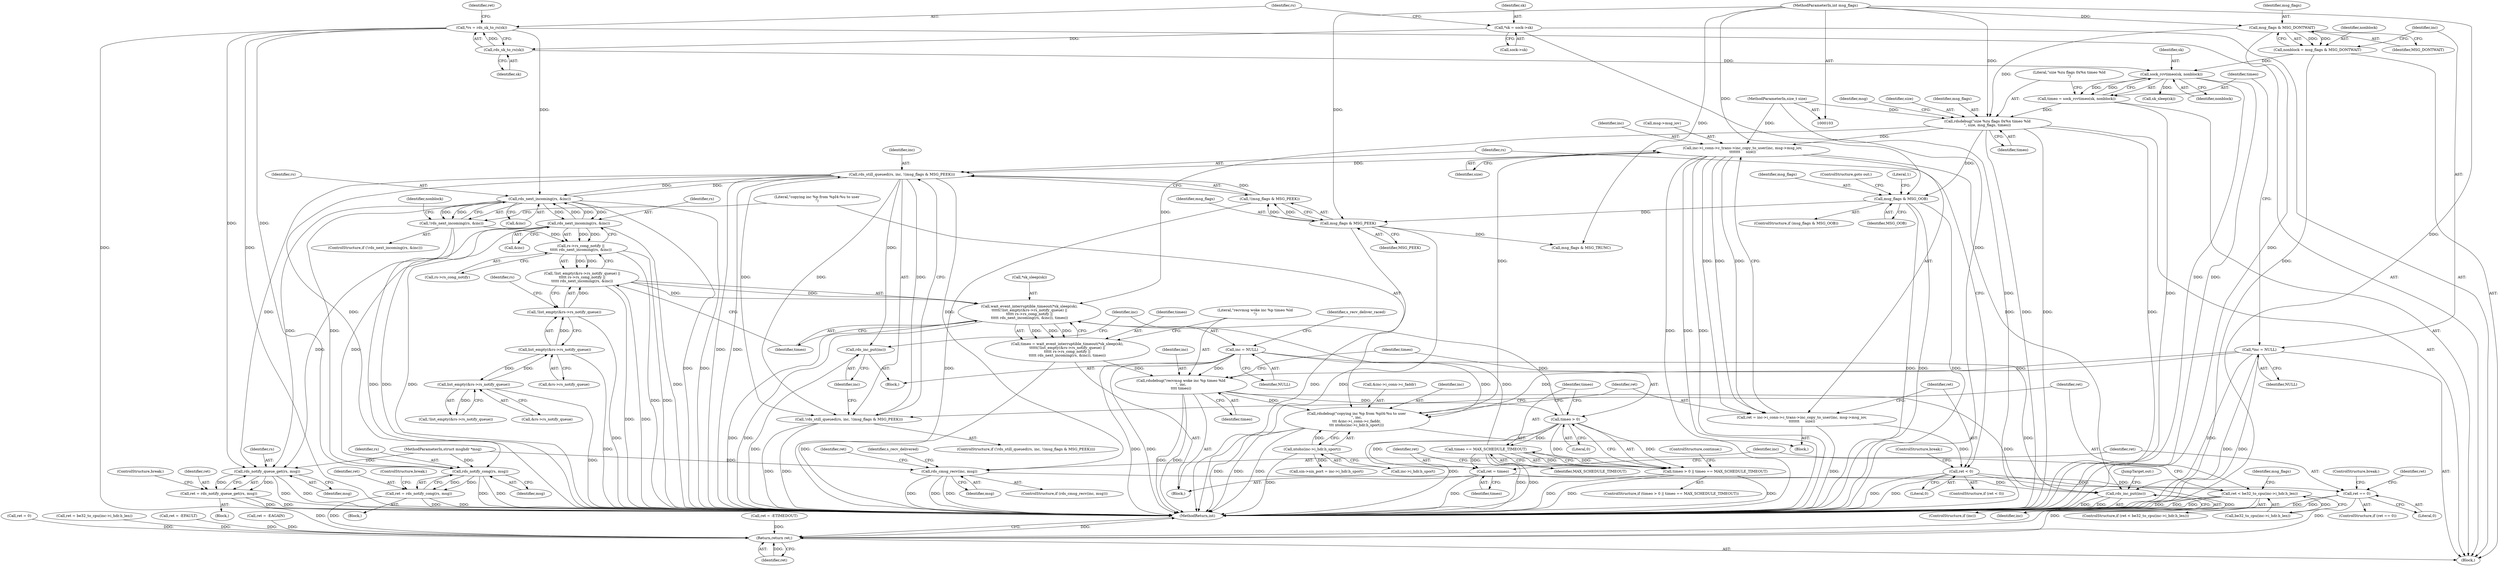 digraph "0_linux_06b6a1cf6e776426766298d055bb3991957d90a7@API" {
"1000264" [label="(Call,inc->i_conn->c_trans->inc_copy_to_user(inc, msg->msg_iov,\n\t\t\t\t\t\t\t     size))"];
"1000247" [label="(Call,rdsdebug(\"copying inc %p from %pI4:%u to user\n\", inc,\n\t\t\t &inc->i_conn->c_faddr,\n\t\t\t ntohs(inc->i_hdr.h_sport)))"];
"1000134" [label="(Call,*inc = NULL)"];
"1000287" [label="(Call,inc = NULL)"];
"1000222" [label="(Call,rdsdebug(\"recvmsg woke inc %p timeo %ld\n\", inc,\n\t\t\t\t timeo))"];
"1000200" [label="(Call,timeo = wait_event_interruptible_timeout(*sk_sleep(sk),\n\t\t\t\t\t(!list_empty(&rs->rs_notify_queue) ||\n\t\t\t\t\t rs->rs_cong_notify ||\n\t\t\t\t\t rds_next_incoming(rs, &inc)), timeo))"];
"1000202" [label="(Call,wait_event_interruptible_timeout(*sk_sleep(sk),\n\t\t\t\t\t(!list_empty(&rs->rs_notify_queue) ||\n\t\t\t\t\t rs->rs_cong_notify ||\n\t\t\t\t\t rds_next_incoming(rs, &inc)), timeo))"];
"1000206" [label="(Call,!list_empty(&rs->rs_notify_queue) ||\n\t\t\t\t\t rs->rs_cong_notify ||\n\t\t\t\t\t rds_next_incoming(rs, &inc))"];
"1000207" [label="(Call,!list_empty(&rs->rs_notify_queue))"];
"1000208" [label="(Call,list_empty(&rs->rs_notify_queue))"];
"1000162" [label="(Call,list_empty(&rs->rs_notify_queue))"];
"1000213" [label="(Call,rs->rs_cong_notify ||\n\t\t\t\t\t rds_next_incoming(rs, &inc))"];
"1000217" [label="(Call,rds_next_incoming(rs, &inc))"];
"1000187" [label="(Call,rds_next_incoming(rs, &inc))"];
"1000117" [label="(Call,*rs = rds_sk_to_rs(sk))"];
"1000119" [label="(Call,rds_sk_to_rs(sk))"];
"1000111" [label="(Call,*sk = sock->sk)"];
"1000277" [label="(Call,rds_still_queued(rs, inc, !(msg_flags & MSG_PEEK)))"];
"1000264" [label="(Call,inc->i_conn->c_trans->inc_copy_to_user(inc, msg->msg_iov,\n\t\t\t\t\t\t\t     size))"];
"1000142" [label="(Call,rdsdebug(\"size %zu flags 0x%x timeo %ld\n\", size, msg_flags, timeo))"];
"1000107" [label="(MethodParameterIn,size_t size)"];
"1000129" [label="(Call,msg_flags & MSG_DONTWAIT)"];
"1000108" [label="(MethodParameterIn,int msg_flags)"];
"1000137" [label="(Call,timeo = sock_rcvtimeo(sk, nonblock))"];
"1000139" [label="(Call,sock_rcvtimeo(sk, nonblock))"];
"1000127" [label="(Call,nonblock = msg_flags & MSG_DONTWAIT)"];
"1000280" [label="(Call,!(msg_flags & MSG_PEEK))"];
"1000281" [label="(Call,msg_flags & MSG_PEEK)"];
"1000153" [label="(Call,msg_flags & MSG_OOB)"];
"1000186" [label="(Call,!rds_next_incoming(rs, &inc))"];
"1000228" [label="(Call,timeo > 0)"];
"1000231" [label="(Call,timeo == MAX_SCHEDULE_TIMEOUT)"];
"1000256" [label="(Call,ntohs(inc->i_hdr.h_sport))"];
"1000262" [label="(Call,ret = inc->i_conn->c_trans->inc_copy_to_user(inc, msg->msg_iov,\n\t\t\t\t\t\t\t     size))"];
"1000271" [label="(Call,ret < 0)"];
"1000294" [label="(Call,ret < be32_to_cpu(inc->i_hdr.h_len))"];
"1000387" [label="(Return,return ret;)"];
"1000170" [label="(Call,rds_notify_queue_get(rs, msg))"];
"1000168" [label="(Call,ret = rds_notify_queue_get(rs, msg))"];
"1000181" [label="(Call,rds_notify_cong(rs, msg))"];
"1000179" [label="(Call,ret = rds_notify_cong(rs, msg))"];
"1000227" [label="(Call,timeo > 0 || timeo == MAX_SCHEDULE_TIMEOUT)"];
"1000235" [label="(Call,ret = timeo)"];
"1000239" [label="(Call,ret == 0)"];
"1000384" [label="(Call,rds_inc_put(inc))"];
"1000276" [label="(Call,!rds_still_queued(rs, inc, !(msg_flags & MSG_PEEK)))"];
"1000285" [label="(Call,rds_inc_put(inc))"];
"1000321" [label="(Call,rds_cmsg_recv(inc, msg))"];
"1000195" [label="(Call,ret = -EAGAIN)"];
"1000204" [label="(Call,sk_sleep(sk))"];
"1000225" [label="(Identifier,timeo)"];
"1000276" [label="(Call,!rds_still_queued(rs, inc, !(msg_flags & MSG_PEEK)))"];
"1000382" [label="(ControlStructure,if (inc))"];
"1000172" [label="(Identifier,msg)"];
"1000281" [label="(Call,msg_flags & MSG_PEEK)"];
"1000113" [label="(Call,sock->sk)"];
"1000178" [label="(Block,)"];
"1000270" [label="(ControlStructure,if (ret < 0))"];
"1000234" [label="(ControlStructure,continue;)"];
"1000130" [label="(Identifier,msg_flags)"];
"1000180" [label="(Identifier,ret)"];
"1000162" [label="(Call,list_empty(&rs->rs_notify_queue))"];
"1000248" [label="(Literal,\"copying inc %p from %pI4:%u to user\n\")"];
"1000242" [label="(Call,ret = -ETIMEDOUT)"];
"1000219" [label="(Call,&inc)"];
"1000271" [label="(Call,ret < 0)"];
"1000215" [label="(Identifier,rs)"];
"1000131" [label="(Identifier,MSG_DONTWAIT)"];
"1000137" [label="(Call,timeo = sock_rcvtimeo(sk, nonblock))"];
"1000263" [label="(Identifier,ret)"];
"1000280" [label="(Call,!(msg_flags & MSG_PEEK))"];
"1000388" [label="(Identifier,ret)"];
"1000188" [label="(Identifier,rs)"];
"1000181" [label="(Call,rds_notify_cong(rs, msg))"];
"1000321" [label="(Call,rds_cmsg_recv(inc, msg))"];
"1000262" [label="(Call,ret = inc->i_conn->c_trans->inc_copy_to_user(inc, msg->msg_iov,\n\t\t\t\t\t\t\t     size))"];
"1000256" [label="(Call,ntohs(inc->i_hdr.h_sport))"];
"1000384" [label="(Call,rds_inc_put(inc))"];
"1000226" [label="(ControlStructure,if (timeo > 0 || timeo == MAX_SCHEDULE_TIMEOUT))"];
"1000285" [label="(Call,rds_inc_put(inc))"];
"1000275" [label="(ControlStructure,if (!rds_still_queued(rs, inc, !(msg_flags & MSG_PEEK))))"];
"1000224" [label="(Identifier,inc)"];
"1000154" [label="(Identifier,msg_flags)"];
"1000182" [label="(Identifier,rs)"];
"1000320" [label="(ControlStructure,if (rds_cmsg_recv(inc, msg)))"];
"1000152" [label="(ControlStructure,if (msg_flags & MSG_OOB))"];
"1000246" [label="(ControlStructure,break;)"];
"1000387" [label="(Return,return ret;)"];
"1000243" [label="(Identifier,ret)"];
"1000240" [label="(Identifier,ret)"];
"1000331" [label="(Identifier,s_recv_delivered)"];
"1000247" [label="(Call,rdsdebug(\"copying inc %p from %pI4:%u to user\n\", inc,\n\t\t\t &inc->i_conn->c_faddr,\n\t\t\t ntohs(inc->i_hdr.h_sport)))"];
"1000207" [label="(Call,!list_empty(&rs->rs_notify_queue))"];
"1000279" [label="(Identifier,inc)"];
"1000222" [label="(Call,rdsdebug(\"recvmsg woke inc %p timeo %ld\n\", inc,\n\t\t\t\t timeo))"];
"1000289" [label="(Identifier,NULL)"];
"1000193" [label="(Identifier,nonblock)"];
"1000107" [label="(MethodParameterIn,size_t size)"];
"1000239" [label="(Call,ret == 0)"];
"1000326" [label="(Identifier,ret)"];
"1000145" [label="(Identifier,msg_flags)"];
"1000106" [label="(MethodParameterIn,struct msghdr *msg)"];
"1000146" [label="(Identifier,timeo)"];
"1000168" [label="(Call,ret = rds_notify_queue_get(rs, msg))"];
"1000161" [label="(Call,!list_empty(&rs->rs_notify_queue))"];
"1000304" [label="(Call,msg_flags & MSG_TRUNC)"];
"1000286" [label="(Identifier,inc)"];
"1000156" [label="(ControlStructure,goto out;)"];
"1000111" [label="(Call,*sk = sock->sk)"];
"1000269" [label="(Identifier,size)"];
"1000227" [label="(Call,timeo > 0 || timeo == MAX_SCHEDULE_TIMEOUT)"];
"1000273" [label="(Literal,0)"];
"1000149" [label="(Identifier,msg)"];
"1000139" [label="(Call,sock_rcvtimeo(sk, nonblock))"];
"1000163" [label="(Call,&rs->rs_notify_queue)"];
"1000155" [label="(Identifier,MSG_OOB)"];
"1000108" [label="(MethodParameterIn,int msg_flags)"];
"1000250" [label="(Call,&inc->i_conn->c_faddr)"];
"1000203" [label="(Call,*sk_sleep(sk))"];
"1000191" [label="(Block,)"];
"1000295" [label="(Identifier,ret)"];
"1000278" [label="(Identifier,rs)"];
"1000206" [label="(Call,!list_empty(&rs->rs_notify_queue) ||\n\t\t\t\t\t rs->rs_cong_notify ||\n\t\t\t\t\t rds_next_incoming(rs, &inc))"];
"1000153" [label="(Call,msg_flags & MSG_OOB)"];
"1000228" [label="(Call,timeo > 0)"];
"1000236" [label="(Identifier,ret)"];
"1000277" [label="(Call,rds_still_queued(rs, inc, !(msg_flags & MSG_PEEK)))"];
"1000230" [label="(Literal,0)"];
"1000187" [label="(Call,rds_next_incoming(rs, &inc))"];
"1000124" [label="(Identifier,ret)"];
"1000233" [label="(Identifier,MAX_SCHEDULE_TIMEOUT)"];
"1000294" [label="(Call,ret < be32_to_cpu(inc->i_hdr.h_len))"];
"1000282" [label="(Identifier,msg_flags)"];
"1000158" [label="(Literal,1)"];
"1000305" [label="(Identifier,msg_flags)"];
"1000232" [label="(Identifier,timeo)"];
"1000112" [label="(Identifier,sk)"];
"1000218" [label="(Identifier,rs)"];
"1000274" [label="(ControlStructure,break;)"];
"1000221" [label="(Identifier,timeo)"];
"1000140" [label="(Identifier,sk)"];
"1000171" [label="(Identifier,rs)"];
"1000266" [label="(Call,msg->msg_iov)"];
"1000235" [label="(Call,ret = timeo)"];
"1000325" [label="(Call,ret = -EFAULT)"];
"1000129" [label="(Call,msg_flags & MSG_DONTWAIT)"];
"1000238" [label="(ControlStructure,if (ret == 0))"];
"1000135" [label="(Identifier,inc)"];
"1000118" [label="(Identifier,rs)"];
"1000200" [label="(Call,timeo = wait_event_interruptible_timeout(*sk_sleep(sk),\n\t\t\t\t\t(!list_empty(&rs->rs_notify_queue) ||\n\t\t\t\t\t rs->rs_cong_notify ||\n\t\t\t\t\t rds_next_incoming(rs, &inc)), timeo))"];
"1000209" [label="(Call,&rs->rs_notify_queue)"];
"1000214" [label="(Call,rs->rs_cong_notify)"];
"1000136" [label="(Identifier,NULL)"];
"1000307" [label="(Call,ret = be32_to_cpu(inc->i_hdr.h_len))"];
"1000249" [label="(Identifier,inc)"];
"1000119" [label="(Call,rds_sk_to_rs(sk))"];
"1000144" [label="(Identifier,size)"];
"1000120" [label="(Identifier,sk)"];
"1000264" [label="(Call,inc->i_conn->c_trans->inc_copy_to_user(inc, msg->msg_iov,\n\t\t\t\t\t\t\t     size))"];
"1000184" [label="(ControlStructure,break;)"];
"1000117" [label="(Call,*rs = rds_sk_to_rs(sk))"];
"1000229" [label="(Identifier,timeo)"];
"1000272" [label="(Identifier,ret)"];
"1000143" [label="(Literal,\"size %zu flags 0x%x timeo %ld\n\")"];
"1000186" [label="(Call,!rds_next_incoming(rs, &inc))"];
"1000389" [label="(MethodReturn,int)"];
"1000170" [label="(Call,rds_notify_queue_get(rs, msg))"];
"1000128" [label="(Identifier,nonblock)"];
"1000293" [label="(ControlStructure,if (ret < be32_to_cpu(inc->i_hdr.h_len)))"];
"1000283" [label="(Identifier,MSG_PEEK)"];
"1000138" [label="(Identifier,timeo)"];
"1000241" [label="(Literal,0)"];
"1000223" [label="(Literal,\"recvmsg woke inc %p timeo %ld\n\")"];
"1000208" [label="(Call,list_empty(&rs->rs_notify_queue))"];
"1000322" [label="(Identifier,inc)"];
"1000185" [label="(ControlStructure,if (!rds_next_incoming(rs, &inc)))"];
"1000179" [label="(Call,ret = rds_notify_cong(rs, msg))"];
"1000183" [label="(Identifier,msg)"];
"1000296" [label="(Call,be32_to_cpu(inc->i_hdr.h_len))"];
"1000231" [label="(Call,timeo == MAX_SCHEDULE_TIMEOUT)"];
"1000201" [label="(Identifier,timeo)"];
"1000291" [label="(Identifier,s_recv_deliver_raced)"];
"1000265" [label="(Identifier,inc)"];
"1000202" [label="(Call,wait_event_interruptible_timeout(*sk_sleep(sk),\n\t\t\t\t\t(!list_empty(&rs->rs_notify_queue) ||\n\t\t\t\t\t rs->rs_cong_notify ||\n\t\t\t\t\t rds_next_incoming(rs, &inc)), timeo))"];
"1000169" [label="(Identifier,ret)"];
"1000386" [label="(JumpTarget,out:)"];
"1000323" [label="(Identifier,msg)"];
"1000284" [label="(Block,)"];
"1000237" [label="(Identifier,timeo)"];
"1000142" [label="(Call,rdsdebug(\"size %zu flags 0x%x timeo %ld\n\", size, msg_flags, timeo))"];
"1000159" [label="(Block,)"];
"1000127" [label="(Call,nonblock = msg_flags & MSG_DONTWAIT)"];
"1000109" [label="(Block,)"];
"1000213" [label="(Call,rs->rs_cong_notify ||\n\t\t\t\t\t rds_next_incoming(rs, &inc))"];
"1000217" [label="(Call,rds_next_incoming(rs, &inc))"];
"1000347" [label="(Call,sin->sin_port = inc->i_hdr.h_sport)"];
"1000141" [label="(Identifier,nonblock)"];
"1000123" [label="(Call,ret = 0)"];
"1000257" [label="(Call,inc->i_hdr.h_sport)"];
"1000189" [label="(Call,&inc)"];
"1000385" [label="(Identifier,inc)"];
"1000287" [label="(Call,inc = NULL)"];
"1000173" [label="(ControlStructure,break;)"];
"1000167" [label="(Block,)"];
"1000288" [label="(Identifier,inc)"];
"1000134" [label="(Call,*inc = NULL)"];
"1000264" -> "1000262"  [label="AST: "];
"1000264" -> "1000269"  [label="CFG: "];
"1000265" -> "1000264"  [label="AST: "];
"1000266" -> "1000264"  [label="AST: "];
"1000269" -> "1000264"  [label="AST: "];
"1000262" -> "1000264"  [label="CFG: "];
"1000264" -> "1000389"  [label="DDG: "];
"1000264" -> "1000389"  [label="DDG: "];
"1000264" -> "1000389"  [label="DDG: "];
"1000264" -> "1000262"  [label="DDG: "];
"1000264" -> "1000262"  [label="DDG: "];
"1000264" -> "1000262"  [label="DDG: "];
"1000247" -> "1000264"  [label="DDG: "];
"1000142" -> "1000264"  [label="DDG: "];
"1000107" -> "1000264"  [label="DDG: "];
"1000264" -> "1000277"  [label="DDG: "];
"1000264" -> "1000384"  [label="DDG: "];
"1000247" -> "1000159"  [label="AST: "];
"1000247" -> "1000256"  [label="CFG: "];
"1000248" -> "1000247"  [label="AST: "];
"1000249" -> "1000247"  [label="AST: "];
"1000250" -> "1000247"  [label="AST: "];
"1000256" -> "1000247"  [label="AST: "];
"1000263" -> "1000247"  [label="CFG: "];
"1000247" -> "1000389"  [label="DDG: "];
"1000247" -> "1000389"  [label="DDG: "];
"1000247" -> "1000389"  [label="DDG: "];
"1000134" -> "1000247"  [label="DDG: "];
"1000287" -> "1000247"  [label="DDG: "];
"1000222" -> "1000247"  [label="DDG: "];
"1000256" -> "1000247"  [label="DDG: "];
"1000134" -> "1000109"  [label="AST: "];
"1000134" -> "1000136"  [label="CFG: "];
"1000135" -> "1000134"  [label="AST: "];
"1000136" -> "1000134"  [label="AST: "];
"1000138" -> "1000134"  [label="CFG: "];
"1000134" -> "1000389"  [label="DDG: "];
"1000134" -> "1000389"  [label="DDG: "];
"1000134" -> "1000222"  [label="DDG: "];
"1000134" -> "1000384"  [label="DDG: "];
"1000287" -> "1000284"  [label="AST: "];
"1000287" -> "1000289"  [label="CFG: "];
"1000288" -> "1000287"  [label="AST: "];
"1000289" -> "1000287"  [label="AST: "];
"1000291" -> "1000287"  [label="CFG: "];
"1000287" -> "1000389"  [label="DDG: "];
"1000287" -> "1000389"  [label="DDG: "];
"1000287" -> "1000222"  [label="DDG: "];
"1000287" -> "1000384"  [label="DDG: "];
"1000222" -> "1000191"  [label="AST: "];
"1000222" -> "1000225"  [label="CFG: "];
"1000223" -> "1000222"  [label="AST: "];
"1000224" -> "1000222"  [label="AST: "];
"1000225" -> "1000222"  [label="AST: "];
"1000229" -> "1000222"  [label="CFG: "];
"1000222" -> "1000389"  [label="DDG: "];
"1000222" -> "1000389"  [label="DDG: "];
"1000200" -> "1000222"  [label="DDG: "];
"1000222" -> "1000228"  [label="DDG: "];
"1000222" -> "1000384"  [label="DDG: "];
"1000200" -> "1000191"  [label="AST: "];
"1000200" -> "1000202"  [label="CFG: "];
"1000201" -> "1000200"  [label="AST: "];
"1000202" -> "1000200"  [label="AST: "];
"1000223" -> "1000200"  [label="CFG: "];
"1000200" -> "1000389"  [label="DDG: "];
"1000202" -> "1000200"  [label="DDG: "];
"1000202" -> "1000200"  [label="DDG: "];
"1000202" -> "1000200"  [label="DDG: "];
"1000202" -> "1000221"  [label="CFG: "];
"1000203" -> "1000202"  [label="AST: "];
"1000206" -> "1000202"  [label="AST: "];
"1000221" -> "1000202"  [label="AST: "];
"1000202" -> "1000389"  [label="DDG: "];
"1000202" -> "1000389"  [label="DDG: "];
"1000206" -> "1000202"  [label="DDG: "];
"1000206" -> "1000202"  [label="DDG: "];
"1000228" -> "1000202"  [label="DDG: "];
"1000231" -> "1000202"  [label="DDG: "];
"1000142" -> "1000202"  [label="DDG: "];
"1000206" -> "1000207"  [label="CFG: "];
"1000206" -> "1000213"  [label="CFG: "];
"1000207" -> "1000206"  [label="AST: "];
"1000213" -> "1000206"  [label="AST: "];
"1000221" -> "1000206"  [label="CFG: "];
"1000206" -> "1000389"  [label="DDG: "];
"1000206" -> "1000389"  [label="DDG: "];
"1000207" -> "1000206"  [label="DDG: "];
"1000213" -> "1000206"  [label="DDG: "];
"1000213" -> "1000206"  [label="DDG: "];
"1000207" -> "1000208"  [label="CFG: "];
"1000208" -> "1000207"  [label="AST: "];
"1000215" -> "1000207"  [label="CFG: "];
"1000207" -> "1000389"  [label="DDG: "];
"1000208" -> "1000207"  [label="DDG: "];
"1000208" -> "1000209"  [label="CFG: "];
"1000209" -> "1000208"  [label="AST: "];
"1000208" -> "1000389"  [label="DDG: "];
"1000208" -> "1000162"  [label="DDG: "];
"1000162" -> "1000208"  [label="DDG: "];
"1000162" -> "1000161"  [label="AST: "];
"1000162" -> "1000163"  [label="CFG: "];
"1000163" -> "1000162"  [label="AST: "];
"1000161" -> "1000162"  [label="CFG: "];
"1000162" -> "1000389"  [label="DDG: "];
"1000162" -> "1000161"  [label="DDG: "];
"1000213" -> "1000214"  [label="CFG: "];
"1000213" -> "1000217"  [label="CFG: "];
"1000214" -> "1000213"  [label="AST: "];
"1000217" -> "1000213"  [label="AST: "];
"1000213" -> "1000389"  [label="DDG: "];
"1000213" -> "1000389"  [label="DDG: "];
"1000217" -> "1000213"  [label="DDG: "];
"1000217" -> "1000213"  [label="DDG: "];
"1000186" -> "1000213"  [label="DDG: "];
"1000217" -> "1000219"  [label="CFG: "];
"1000218" -> "1000217"  [label="AST: "];
"1000219" -> "1000217"  [label="AST: "];
"1000217" -> "1000389"  [label="DDG: "];
"1000217" -> "1000389"  [label="DDG: "];
"1000217" -> "1000170"  [label="DDG: "];
"1000217" -> "1000181"  [label="DDG: "];
"1000217" -> "1000187"  [label="DDG: "];
"1000217" -> "1000187"  [label="DDG: "];
"1000187" -> "1000217"  [label="DDG: "];
"1000187" -> "1000217"  [label="DDG: "];
"1000187" -> "1000186"  [label="AST: "];
"1000187" -> "1000189"  [label="CFG: "];
"1000188" -> "1000187"  [label="AST: "];
"1000189" -> "1000187"  [label="AST: "];
"1000186" -> "1000187"  [label="CFG: "];
"1000187" -> "1000389"  [label="DDG: "];
"1000187" -> "1000389"  [label="DDG: "];
"1000187" -> "1000170"  [label="DDG: "];
"1000187" -> "1000181"  [label="DDG: "];
"1000187" -> "1000186"  [label="DDG: "];
"1000187" -> "1000186"  [label="DDG: "];
"1000117" -> "1000187"  [label="DDG: "];
"1000277" -> "1000187"  [label="DDG: "];
"1000187" -> "1000277"  [label="DDG: "];
"1000117" -> "1000109"  [label="AST: "];
"1000117" -> "1000119"  [label="CFG: "];
"1000118" -> "1000117"  [label="AST: "];
"1000119" -> "1000117"  [label="AST: "];
"1000124" -> "1000117"  [label="CFG: "];
"1000117" -> "1000389"  [label="DDG: "];
"1000117" -> "1000389"  [label="DDG: "];
"1000119" -> "1000117"  [label="DDG: "];
"1000117" -> "1000170"  [label="DDG: "];
"1000117" -> "1000181"  [label="DDG: "];
"1000119" -> "1000120"  [label="CFG: "];
"1000120" -> "1000119"  [label="AST: "];
"1000111" -> "1000119"  [label="DDG: "];
"1000119" -> "1000139"  [label="DDG: "];
"1000111" -> "1000109"  [label="AST: "];
"1000111" -> "1000113"  [label="CFG: "];
"1000112" -> "1000111"  [label="AST: "];
"1000113" -> "1000111"  [label="AST: "];
"1000118" -> "1000111"  [label="CFG: "];
"1000111" -> "1000389"  [label="DDG: "];
"1000277" -> "1000276"  [label="AST: "];
"1000277" -> "1000280"  [label="CFG: "];
"1000278" -> "1000277"  [label="AST: "];
"1000279" -> "1000277"  [label="AST: "];
"1000280" -> "1000277"  [label="AST: "];
"1000276" -> "1000277"  [label="CFG: "];
"1000277" -> "1000389"  [label="DDG: "];
"1000277" -> "1000389"  [label="DDG: "];
"1000277" -> "1000170"  [label="DDG: "];
"1000277" -> "1000181"  [label="DDG: "];
"1000277" -> "1000276"  [label="DDG: "];
"1000277" -> "1000276"  [label="DDG: "];
"1000277" -> "1000276"  [label="DDG: "];
"1000280" -> "1000277"  [label="DDG: "];
"1000277" -> "1000285"  [label="DDG: "];
"1000277" -> "1000321"  [label="DDG: "];
"1000142" -> "1000109"  [label="AST: "];
"1000142" -> "1000146"  [label="CFG: "];
"1000143" -> "1000142"  [label="AST: "];
"1000144" -> "1000142"  [label="AST: "];
"1000145" -> "1000142"  [label="AST: "];
"1000146" -> "1000142"  [label="AST: "];
"1000149" -> "1000142"  [label="CFG: "];
"1000142" -> "1000389"  [label="DDG: "];
"1000142" -> "1000389"  [label="DDG: "];
"1000142" -> "1000389"  [label="DDG: "];
"1000107" -> "1000142"  [label="DDG: "];
"1000129" -> "1000142"  [label="DDG: "];
"1000108" -> "1000142"  [label="DDG: "];
"1000137" -> "1000142"  [label="DDG: "];
"1000142" -> "1000153"  [label="DDG: "];
"1000107" -> "1000103"  [label="AST: "];
"1000107" -> "1000389"  [label="DDG: "];
"1000129" -> "1000127"  [label="AST: "];
"1000129" -> "1000131"  [label="CFG: "];
"1000130" -> "1000129"  [label="AST: "];
"1000131" -> "1000129"  [label="AST: "];
"1000127" -> "1000129"  [label="CFG: "];
"1000129" -> "1000389"  [label="DDG: "];
"1000129" -> "1000127"  [label="DDG: "];
"1000129" -> "1000127"  [label="DDG: "];
"1000108" -> "1000129"  [label="DDG: "];
"1000108" -> "1000103"  [label="AST: "];
"1000108" -> "1000389"  [label="DDG: "];
"1000108" -> "1000153"  [label="DDG: "];
"1000108" -> "1000281"  [label="DDG: "];
"1000108" -> "1000304"  [label="DDG: "];
"1000137" -> "1000109"  [label="AST: "];
"1000137" -> "1000139"  [label="CFG: "];
"1000138" -> "1000137"  [label="AST: "];
"1000139" -> "1000137"  [label="AST: "];
"1000143" -> "1000137"  [label="CFG: "];
"1000137" -> "1000389"  [label="DDG: "];
"1000139" -> "1000137"  [label="DDG: "];
"1000139" -> "1000137"  [label="DDG: "];
"1000139" -> "1000141"  [label="CFG: "];
"1000140" -> "1000139"  [label="AST: "];
"1000141" -> "1000139"  [label="AST: "];
"1000139" -> "1000389"  [label="DDG: "];
"1000139" -> "1000389"  [label="DDG: "];
"1000127" -> "1000139"  [label="DDG: "];
"1000139" -> "1000204"  [label="DDG: "];
"1000127" -> "1000109"  [label="AST: "];
"1000128" -> "1000127"  [label="AST: "];
"1000135" -> "1000127"  [label="CFG: "];
"1000127" -> "1000389"  [label="DDG: "];
"1000280" -> "1000281"  [label="CFG: "];
"1000281" -> "1000280"  [label="AST: "];
"1000280" -> "1000389"  [label="DDG: "];
"1000281" -> "1000280"  [label="DDG: "];
"1000281" -> "1000280"  [label="DDG: "];
"1000281" -> "1000283"  [label="CFG: "];
"1000282" -> "1000281"  [label="AST: "];
"1000283" -> "1000281"  [label="AST: "];
"1000281" -> "1000389"  [label="DDG: "];
"1000281" -> "1000389"  [label="DDG: "];
"1000153" -> "1000281"  [label="DDG: "];
"1000281" -> "1000304"  [label="DDG: "];
"1000153" -> "1000152"  [label="AST: "];
"1000153" -> "1000155"  [label="CFG: "];
"1000154" -> "1000153"  [label="AST: "];
"1000155" -> "1000153"  [label="AST: "];
"1000156" -> "1000153"  [label="CFG: "];
"1000158" -> "1000153"  [label="CFG: "];
"1000153" -> "1000389"  [label="DDG: "];
"1000153" -> "1000389"  [label="DDG: "];
"1000153" -> "1000389"  [label="DDG: "];
"1000186" -> "1000185"  [label="AST: "];
"1000193" -> "1000186"  [label="CFG: "];
"1000248" -> "1000186"  [label="CFG: "];
"1000186" -> "1000389"  [label="DDG: "];
"1000186" -> "1000389"  [label="DDG: "];
"1000228" -> "1000227"  [label="AST: "];
"1000228" -> "1000230"  [label="CFG: "];
"1000229" -> "1000228"  [label="AST: "];
"1000230" -> "1000228"  [label="AST: "];
"1000232" -> "1000228"  [label="CFG: "];
"1000227" -> "1000228"  [label="CFG: "];
"1000228" -> "1000389"  [label="DDG: "];
"1000228" -> "1000227"  [label="DDG: "];
"1000228" -> "1000227"  [label="DDG: "];
"1000228" -> "1000231"  [label="DDG: "];
"1000228" -> "1000235"  [label="DDG: "];
"1000231" -> "1000227"  [label="AST: "];
"1000231" -> "1000233"  [label="CFG: "];
"1000232" -> "1000231"  [label="AST: "];
"1000233" -> "1000231"  [label="AST: "];
"1000227" -> "1000231"  [label="CFG: "];
"1000231" -> "1000389"  [label="DDG: "];
"1000231" -> "1000389"  [label="DDG: "];
"1000231" -> "1000227"  [label="DDG: "];
"1000231" -> "1000227"  [label="DDG: "];
"1000231" -> "1000235"  [label="DDG: "];
"1000256" -> "1000257"  [label="CFG: "];
"1000257" -> "1000256"  [label="AST: "];
"1000256" -> "1000389"  [label="DDG: "];
"1000256" -> "1000347"  [label="DDG: "];
"1000262" -> "1000159"  [label="AST: "];
"1000263" -> "1000262"  [label="AST: "];
"1000272" -> "1000262"  [label="CFG: "];
"1000262" -> "1000389"  [label="DDG: "];
"1000262" -> "1000271"  [label="DDG: "];
"1000271" -> "1000270"  [label="AST: "];
"1000271" -> "1000273"  [label="CFG: "];
"1000272" -> "1000271"  [label="AST: "];
"1000273" -> "1000271"  [label="AST: "];
"1000274" -> "1000271"  [label="CFG: "];
"1000278" -> "1000271"  [label="CFG: "];
"1000271" -> "1000389"  [label="DDG: "];
"1000271" -> "1000389"  [label="DDG: "];
"1000271" -> "1000294"  [label="DDG: "];
"1000271" -> "1000387"  [label="DDG: "];
"1000294" -> "1000293"  [label="AST: "];
"1000294" -> "1000296"  [label="CFG: "];
"1000295" -> "1000294"  [label="AST: "];
"1000296" -> "1000294"  [label="AST: "];
"1000305" -> "1000294"  [label="CFG: "];
"1000322" -> "1000294"  [label="CFG: "];
"1000294" -> "1000389"  [label="DDG: "];
"1000294" -> "1000389"  [label="DDG: "];
"1000294" -> "1000389"  [label="DDG: "];
"1000296" -> "1000294"  [label="DDG: "];
"1000294" -> "1000387"  [label="DDG: "];
"1000387" -> "1000109"  [label="AST: "];
"1000387" -> "1000388"  [label="CFG: "];
"1000388" -> "1000387"  [label="AST: "];
"1000389" -> "1000387"  [label="CFG: "];
"1000387" -> "1000389"  [label="DDG: "];
"1000388" -> "1000387"  [label="DDG: "];
"1000325" -> "1000387"  [label="DDG: "];
"1000168" -> "1000387"  [label="DDG: "];
"1000239" -> "1000387"  [label="DDG: "];
"1000179" -> "1000387"  [label="DDG: "];
"1000242" -> "1000387"  [label="DDG: "];
"1000123" -> "1000387"  [label="DDG: "];
"1000307" -> "1000387"  [label="DDG: "];
"1000195" -> "1000387"  [label="DDG: "];
"1000170" -> "1000168"  [label="AST: "];
"1000170" -> "1000172"  [label="CFG: "];
"1000171" -> "1000170"  [label="AST: "];
"1000172" -> "1000170"  [label="AST: "];
"1000168" -> "1000170"  [label="CFG: "];
"1000170" -> "1000389"  [label="DDG: "];
"1000170" -> "1000389"  [label="DDG: "];
"1000170" -> "1000168"  [label="DDG: "];
"1000170" -> "1000168"  [label="DDG: "];
"1000106" -> "1000170"  [label="DDG: "];
"1000168" -> "1000167"  [label="AST: "];
"1000169" -> "1000168"  [label="AST: "];
"1000173" -> "1000168"  [label="CFG: "];
"1000168" -> "1000389"  [label="DDG: "];
"1000168" -> "1000389"  [label="DDG: "];
"1000181" -> "1000179"  [label="AST: "];
"1000181" -> "1000183"  [label="CFG: "];
"1000182" -> "1000181"  [label="AST: "];
"1000183" -> "1000181"  [label="AST: "];
"1000179" -> "1000181"  [label="CFG: "];
"1000181" -> "1000389"  [label="DDG: "];
"1000181" -> "1000389"  [label="DDG: "];
"1000181" -> "1000179"  [label="DDG: "];
"1000181" -> "1000179"  [label="DDG: "];
"1000106" -> "1000181"  [label="DDG: "];
"1000179" -> "1000178"  [label="AST: "];
"1000180" -> "1000179"  [label="AST: "];
"1000184" -> "1000179"  [label="CFG: "];
"1000179" -> "1000389"  [label="DDG: "];
"1000179" -> "1000389"  [label="DDG: "];
"1000227" -> "1000226"  [label="AST: "];
"1000234" -> "1000227"  [label="CFG: "];
"1000236" -> "1000227"  [label="CFG: "];
"1000227" -> "1000389"  [label="DDG: "];
"1000227" -> "1000389"  [label="DDG: "];
"1000227" -> "1000389"  [label="DDG: "];
"1000235" -> "1000191"  [label="AST: "];
"1000235" -> "1000237"  [label="CFG: "];
"1000236" -> "1000235"  [label="AST: "];
"1000237" -> "1000235"  [label="AST: "];
"1000240" -> "1000235"  [label="CFG: "];
"1000235" -> "1000389"  [label="DDG: "];
"1000235" -> "1000239"  [label="DDG: "];
"1000239" -> "1000238"  [label="AST: "];
"1000239" -> "1000241"  [label="CFG: "];
"1000240" -> "1000239"  [label="AST: "];
"1000241" -> "1000239"  [label="AST: "];
"1000243" -> "1000239"  [label="CFG: "];
"1000246" -> "1000239"  [label="CFG: "];
"1000239" -> "1000389"  [label="DDG: "];
"1000239" -> "1000389"  [label="DDG: "];
"1000384" -> "1000382"  [label="AST: "];
"1000384" -> "1000385"  [label="CFG: "];
"1000385" -> "1000384"  [label="AST: "];
"1000386" -> "1000384"  [label="CFG: "];
"1000384" -> "1000389"  [label="DDG: "];
"1000384" -> "1000389"  [label="DDG: "];
"1000321" -> "1000384"  [label="DDG: "];
"1000276" -> "1000275"  [label="AST: "];
"1000286" -> "1000276"  [label="CFG: "];
"1000295" -> "1000276"  [label="CFG: "];
"1000276" -> "1000389"  [label="DDG: "];
"1000276" -> "1000389"  [label="DDG: "];
"1000285" -> "1000284"  [label="AST: "];
"1000285" -> "1000286"  [label="CFG: "];
"1000286" -> "1000285"  [label="AST: "];
"1000288" -> "1000285"  [label="CFG: "];
"1000285" -> "1000389"  [label="DDG: "];
"1000321" -> "1000320"  [label="AST: "];
"1000321" -> "1000323"  [label="CFG: "];
"1000322" -> "1000321"  [label="AST: "];
"1000323" -> "1000321"  [label="AST: "];
"1000326" -> "1000321"  [label="CFG: "];
"1000331" -> "1000321"  [label="CFG: "];
"1000321" -> "1000389"  [label="DDG: "];
"1000321" -> "1000389"  [label="DDG: "];
"1000321" -> "1000389"  [label="DDG: "];
"1000106" -> "1000321"  [label="DDG: "];
}
